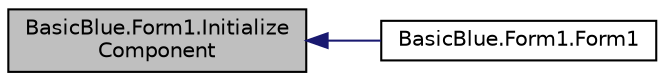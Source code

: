 digraph "BasicBlue.Form1.InitializeComponent"
{
  edge [fontname="Helvetica",fontsize="10",labelfontname="Helvetica",labelfontsize="10"];
  node [fontname="Helvetica",fontsize="10",shape=record];
  rankdir="LR";
  Node1 [label="BasicBlue.Form1.Initialize\lComponent",height=0.2,width=0.4,color="black", fillcolor="grey75", style="filled" fontcolor="black"];
  Node1 -> Node2 [dir="back",color="midnightblue",fontsize="10",style="solid",fontname="Helvetica"];
  Node2 [label="BasicBlue.Form1.Form1",height=0.2,width=0.4,color="black", fillcolor="white", style="filled",URL="$class_basic_blue_1_1_form1.html#adf813916558dff6afd7510c7cc102597"];
}

